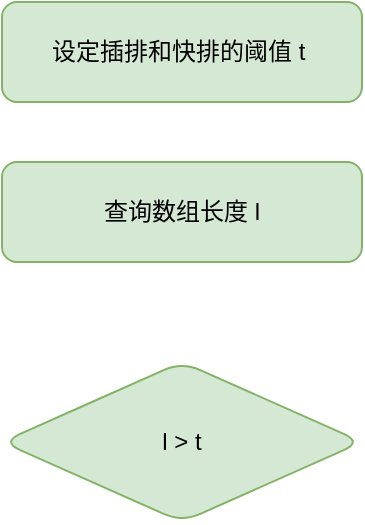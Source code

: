 <mxfile version="17.4.6" type="github">
  <diagram id="iuzk0UsQVcLq_jNyBRRj" name="第 1 页">
    <mxGraphModel dx="539" dy="301" grid="1" gridSize="10" guides="1" tooltips="1" connect="1" arrows="1" fold="1" page="1" pageScale="1" pageWidth="827" pageHeight="1169" math="0" shadow="0">
      <root>
        <mxCell id="0" />
        <mxCell id="1" parent="0" />
        <mxCell id="ARuWubajIznbRIlnUUip-1" value="设定插排和快排的阈值 t&amp;nbsp;" style="rounded=1;whiteSpace=wrap;html=1;fillColor=#d5e8d4;strokeColor=#82b366;" vertex="1" parent="1">
          <mxGeometry x="170" y="160" width="180" height="50" as="geometry" />
        </mxCell>
        <mxCell id="ARuWubajIznbRIlnUUip-2" value="查询数组长度 l" style="rounded=1;whiteSpace=wrap;html=1;fillColor=#d5e8d4;strokeColor=#82b366;" vertex="1" parent="1">
          <mxGeometry x="170" y="240" width="180" height="50" as="geometry" />
        </mxCell>
        <mxCell id="ARuWubajIznbRIlnUUip-3" value="l &amp;gt; t" style="rhombus;whiteSpace=wrap;html=1;fillColor=#d5e8d4;strokeColor=#82b366;rounded=1;" vertex="1" parent="1">
          <mxGeometry x="170" y="340" width="180" height="80" as="geometry" />
        </mxCell>
      </root>
    </mxGraphModel>
  </diagram>
</mxfile>

